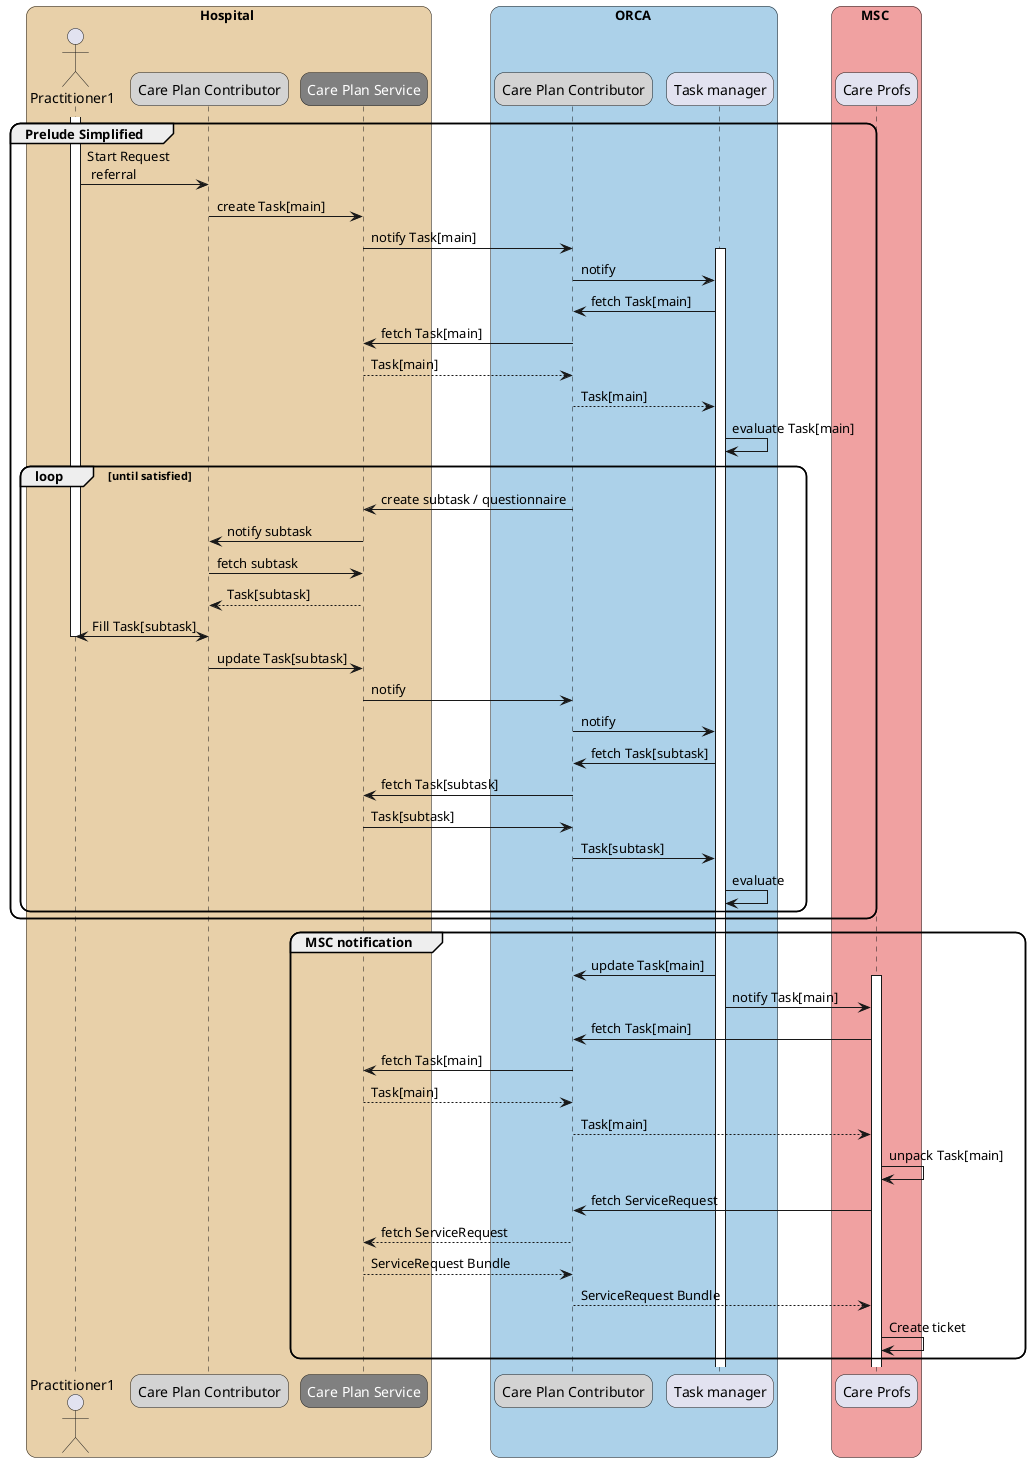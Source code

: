 @startuml usecase-enrollment

skinparam roundcorner 20
skinparam defaultFontName Arial

box Hospital #e8d0a9
    actor Practitioner1 as Practitioner1
    participant "Care Plan Contributor" as CPC1 #LightGray
    participant "<font color=white>Care Plan Service" as CPS #Gray
end box

box ORCA #acd1e9
    participant "Care Plan Contributor" as CPC2 #LightGray
    participant "Task manager" as manager
end box

box MSC #f0a1a1
    participant "Care Profs" as careprofs
end box

group Prelude Simplified
activate Practitioner1
Practitioner1 -> CPC1 : Start Request\n referral
CPC1 -> CPS: create Task[main]
CPS -> CPC2: notify Task[main]
activate manager
CPC2 -> manager: notify
manager -> CPC2: fetch Task[main]
CPC2 -> CPS: fetch Task[main]
CPS --> CPC2: Task[main]
CPC2 --> manager: Task[main]
manager -> manager: evaluate Task[main]
loop until satisfied
    CPC2 -> CPS: create subtask / questionnaire
    CPS -> CPC1: notify subtask
    CPC1 -> CPS: fetch subtask
    CPS --> CPC1: Task[subtask]
    CPC1 <-> Practitioner1: Fill Task[subtask]
    deactivate Practitioner1
    CPC1 -> CPS: update Task[subtask]
    CPS -> CPC2: notify
    CPC2 -> manager: notify
    manager ->  CPC2: fetch Task[subtask]
    CPC2 -> CPS: fetch Task[subtask]
    CPS -> CPC2: Task[subtask]
    CPC2 -> manager: Task[subtask]
    manager -> manager: evaluate
end loop
end group
group MSC notification
manager -> CPC2: update Task[main]
activate careprofs
manager -> careprofs: notify Task[main]
careprofs -> CPC2: fetch Task[main]
CPC2 -> CPS: fetch Task[main]
CPS --> CPC2: Task[main]
CPC2 --> careprofs: Task[main]
careprofs -> careprofs: unpack Task[main]
careprofs -> CPC2: fetch ServiceRequest
CPC2 --> CPS: fetch ServiceRequest
CPS --> CPC2: ServiceRequest Bundle
CPC2 --> careprofs: ServiceRequest Bundle
careprofs -> careprofs: Create ticket
end group
@enduml
